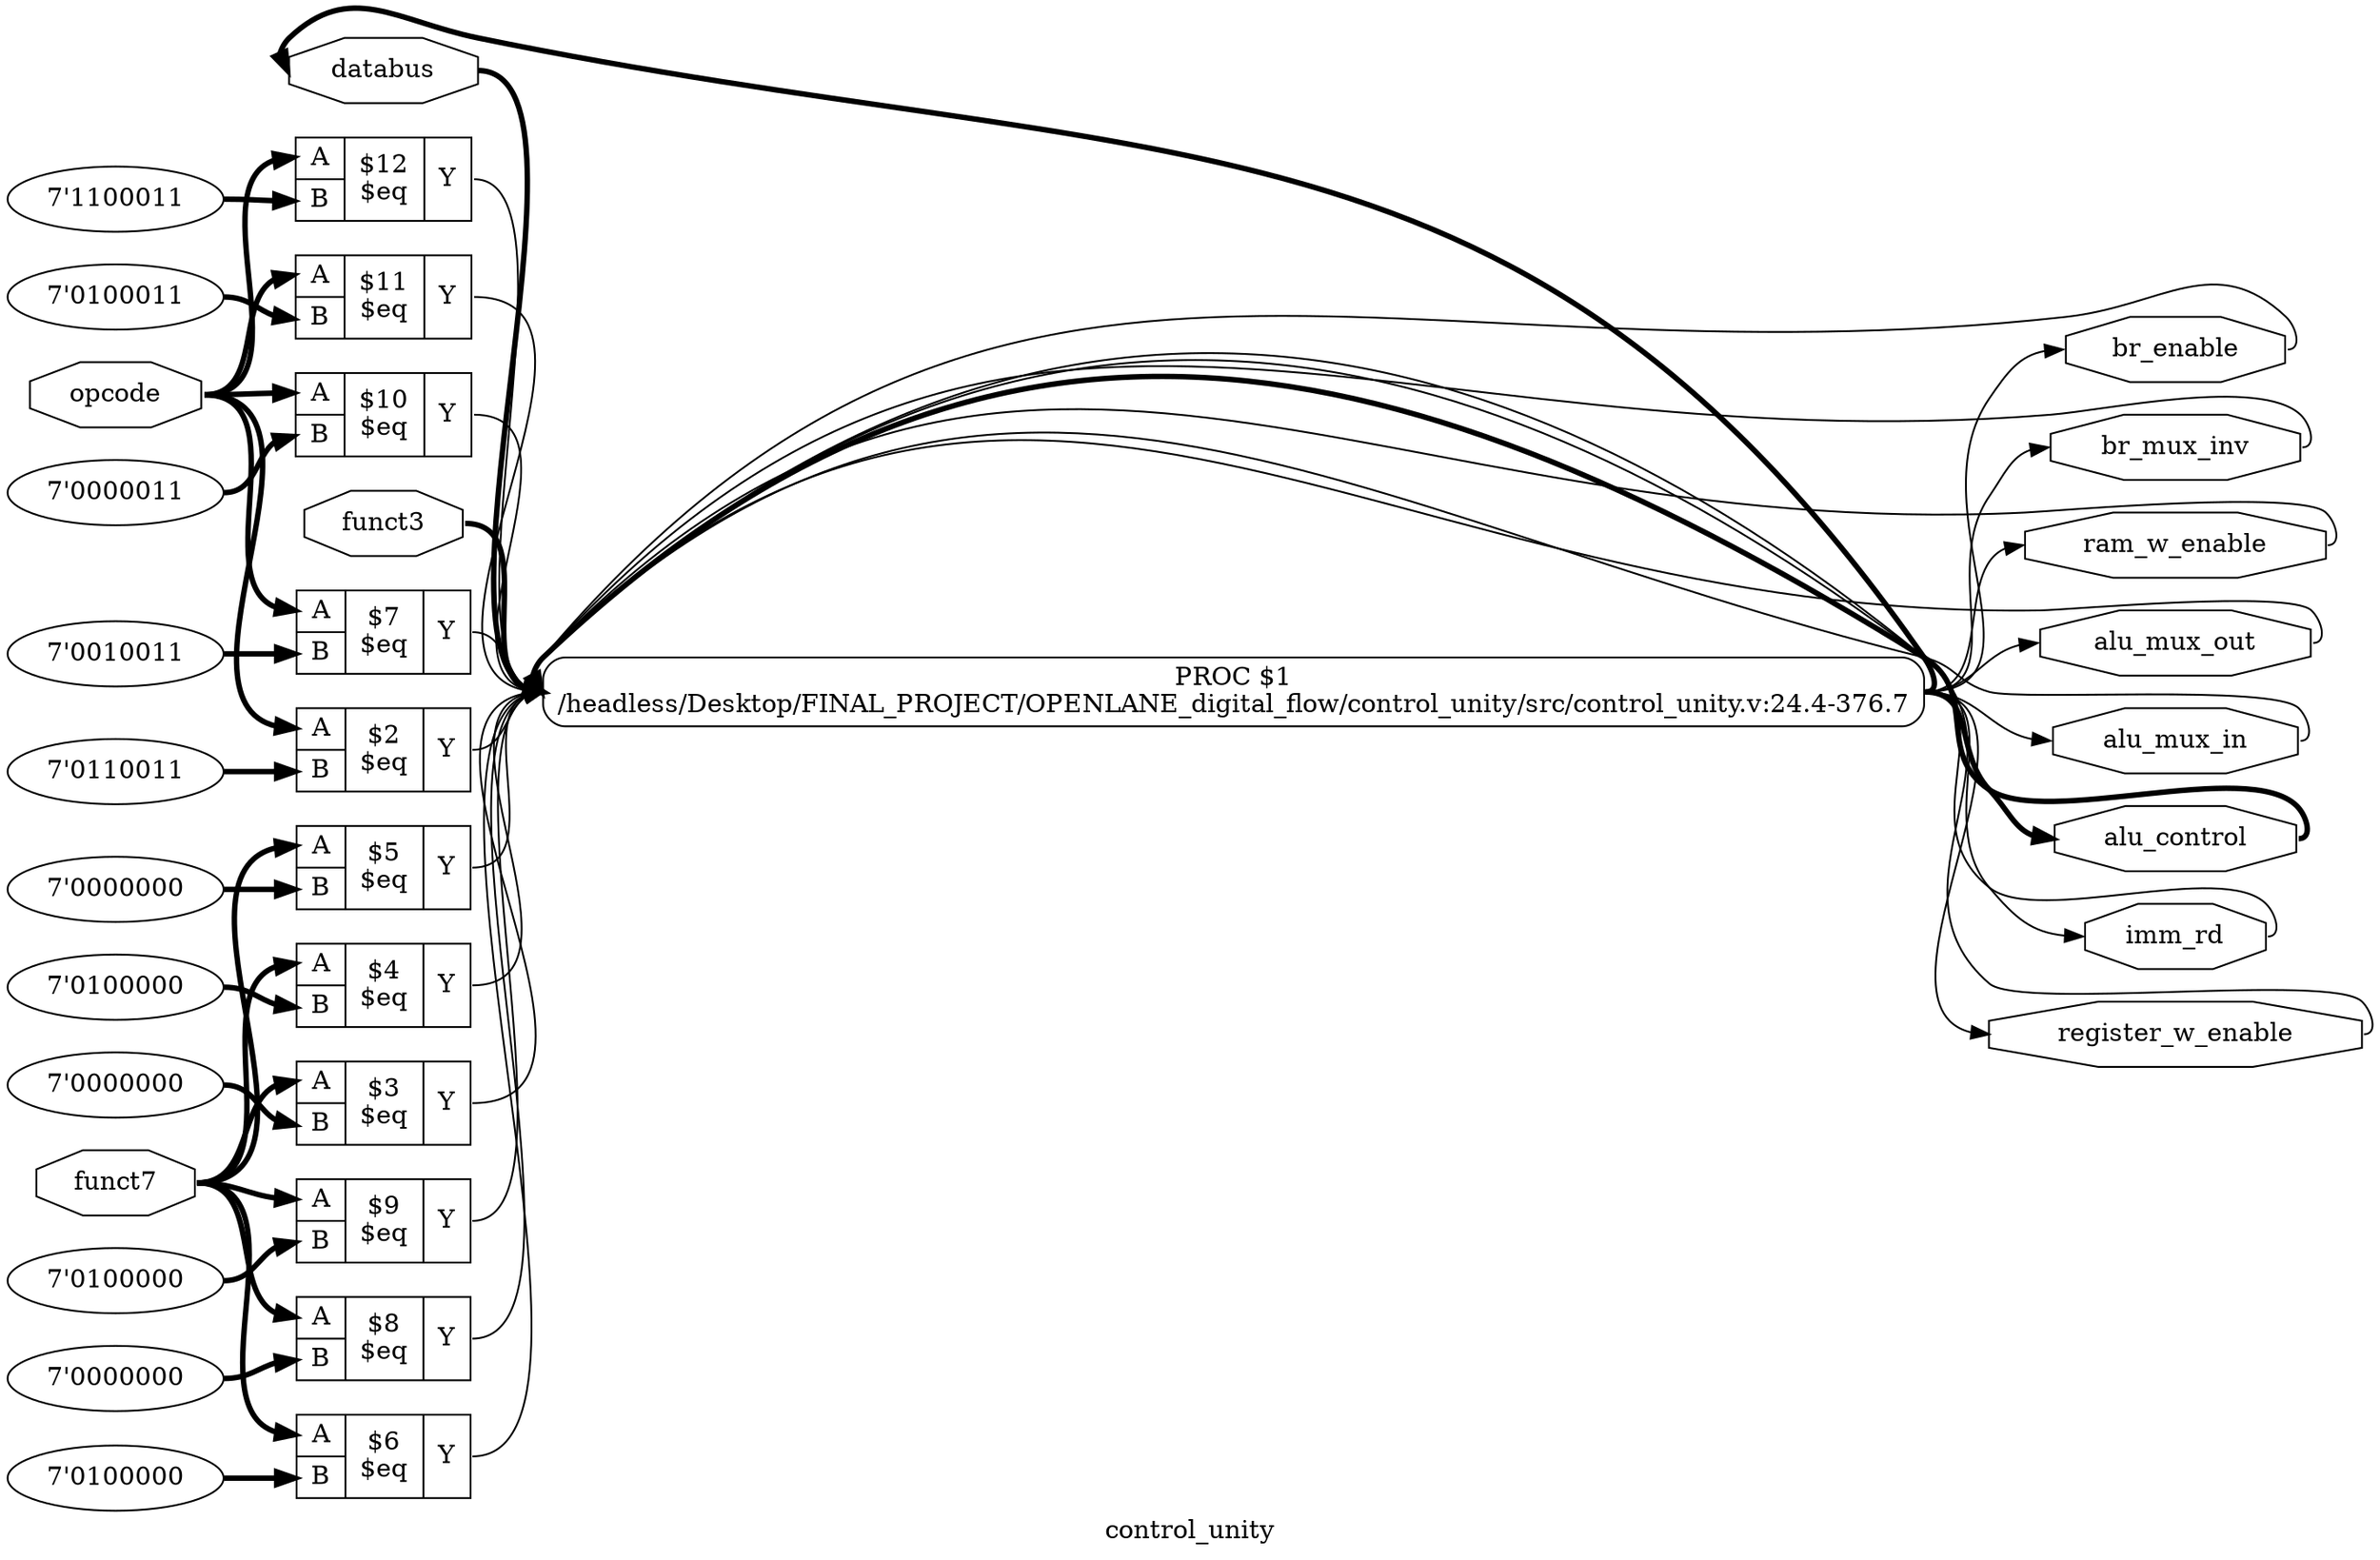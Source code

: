 digraph "control_unity" {
label="control_unity";
rankdir="LR";
remincross=true;
n134 [ shape=octagon, label="databus", color="black", fontcolor="black" ];
n135 [ shape=octagon, label="br_enable", color="black", fontcolor="black" ];
n136 [ shape=octagon, label="br_mux_inv", color="black", fontcolor="black" ];
n137 [ shape=octagon, label="ram_w_enable", color="black", fontcolor="black" ];
n138 [ shape=octagon, label="alu_mux_out", color="black", fontcolor="black" ];
n139 [ shape=octagon, label="alu_mux_in", color="black", fontcolor="black" ];
n140 [ shape=octagon, label="alu_control", color="black", fontcolor="black" ];
n141 [ shape=octagon, label="imm_rd", color="black", fontcolor="black" ];
n142 [ shape=octagon, label="register_w_enable", color="black", fontcolor="black" ];
n143 [ shape=octagon, label="opcode", color="black", fontcolor="black" ];
n144 [ shape=octagon, label="funct3", color="black", fontcolor="black" ];
n145 [ shape=octagon, label="funct7", color="black", fontcolor="black" ];
v0 [ label="7'1100011" ];
c149 [ shape=record, label="{{<p146> A|<p147> B}|$12\n$eq|{<p148> Y}}" ];
v1 [ label="7'0100011" ];
c150 [ shape=record, label="{{<p146> A|<p147> B}|$11\n$eq|{<p148> Y}}" ];
v2 [ label="7'0000011" ];
c151 [ shape=record, label="{{<p146> A|<p147> B}|$10\n$eq|{<p148> Y}}" ];
v3 [ label="7'0100000" ];
c152 [ shape=record, label="{{<p146> A|<p147> B}|$9\n$eq|{<p148> Y}}" ];
v4 [ label="7'0000000" ];
c153 [ shape=record, label="{{<p146> A|<p147> B}|$8\n$eq|{<p148> Y}}" ];
v5 [ label="7'0010011" ];
c154 [ shape=record, label="{{<p146> A|<p147> B}|$7\n$eq|{<p148> Y}}" ];
v6 [ label="7'0100000" ];
c155 [ shape=record, label="{{<p146> A|<p147> B}|$6\n$eq|{<p148> Y}}" ];
v7 [ label="7'0000000" ];
c156 [ shape=record, label="{{<p146> A|<p147> B}|$5\n$eq|{<p148> Y}}" ];
v8 [ label="7'0100000" ];
c157 [ shape=record, label="{{<p146> A|<p147> B}|$4\n$eq|{<p148> Y}}" ];
v9 [ label="7'0000000" ];
c158 [ shape=record, label="{{<p146> A|<p147> B}|$3\n$eq|{<p148> Y}}" ];
v10 [ label="7'0110011" ];
c159 [ shape=record, label="{{<p146> A|<p147> B}|$2\n$eq|{<p148> Y}}" ];
p11 [shape=box, style=rounded, label="PROC $1\n/headless/Desktop/FINAL_PROJECT/OPENLANE_digital_flow/control_unity/src/control_unity.v:24.4-376.7"];
c157:p148:e -> p11:w [color="black", label=""];
c158:p148:e -> p11:w [color="black", label=""];
c159:p148:e -> p11:w [color="black", label=""];
c149:p148:e -> p11:w [color="black", label=""];
p11:e -> n134:w [color="black", style="setlinewidth(3)", label=""];
n134:e -> p11:w [color="black", style="setlinewidth(3)", label=""];
p11:e -> n135:w [color="black", label=""];
n135:e -> p11:w [color="black", label=""];
p11:e -> n136:w [color="black", label=""];
n136:e -> p11:w [color="black", label=""];
p11:e -> n137:w [color="black", label=""];
n137:e -> p11:w [color="black", label=""];
p11:e -> n138:w [color="black", label=""];
n138:e -> p11:w [color="black", label=""];
p11:e -> n139:w [color="black", label=""];
n139:e -> p11:w [color="black", label=""];
p11:e -> n140:w [color="black", style="setlinewidth(3)", label=""];
n140:e -> p11:w [color="black", style="setlinewidth(3)", label=""];
p11:e -> n141:w [color="black", label=""];
n141:e -> p11:w [color="black", label=""];
p11:e -> n142:w [color="black", label=""];
n142:e -> p11:w [color="black", label=""];
n143:e -> c149:p146:w [color="black", style="setlinewidth(3)", label=""];
n143:e -> c150:p146:w [color="black", style="setlinewidth(3)", label=""];
n143:e -> c151:p146:w [color="black", style="setlinewidth(3)", label=""];
n143:e -> c154:p146:w [color="black", style="setlinewidth(3)", label=""];
n143:e -> c159:p146:w [color="black", style="setlinewidth(3)", label=""];
n144:e -> p11:w [color="black", style="setlinewidth(3)", label=""];
n145:e -> c152:p146:w [color="black", style="setlinewidth(3)", label=""];
n145:e -> c153:p146:w [color="black", style="setlinewidth(3)", label=""];
n145:e -> c155:p146:w [color="black", style="setlinewidth(3)", label=""];
n145:e -> c156:p146:w [color="black", style="setlinewidth(3)", label=""];
n145:e -> c157:p146:w [color="black", style="setlinewidth(3)", label=""];
n145:e -> c158:p146:w [color="black", style="setlinewidth(3)", label=""];
c150:p148:e -> p11:w [color="black", label=""];
c151:p148:e -> p11:w [color="black", label=""];
c152:p148:e -> p11:w [color="black", label=""];
c153:p148:e -> p11:w [color="black", label=""];
c154:p148:e -> p11:w [color="black", label=""];
c155:p148:e -> p11:w [color="black", label=""];
c156:p148:e -> p11:w [color="black", label=""];
v0:e -> c149:p147:w [color="black", style="setlinewidth(3)", label=""];
v1:e -> c150:p147:w [color="black", style="setlinewidth(3)", label=""];
v10:e -> c159:p147:w [color="black", style="setlinewidth(3)", label=""];
v2:e -> c151:p147:w [color="black", style="setlinewidth(3)", label=""];
v3:e -> c152:p147:w [color="black", style="setlinewidth(3)", label=""];
v4:e -> c153:p147:w [color="black", style="setlinewidth(3)", label=""];
v5:e -> c154:p147:w [color="black", style="setlinewidth(3)", label=""];
v6:e -> c155:p147:w [color="black", style="setlinewidth(3)", label=""];
v7:e -> c156:p147:w [color="black", style="setlinewidth(3)", label=""];
v8:e -> c157:p147:w [color="black", style="setlinewidth(3)", label=""];
v9:e -> c158:p147:w [color="black", style="setlinewidth(3)", label=""];
}
